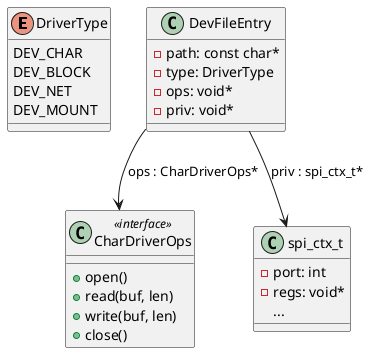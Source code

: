 @startuml


enum DriverType {
  DEV_CHAR
  DEV_BLOCK
  DEV_NET
  DEV_MOUNT
}


class DevFileEntry {
  - path: const char*
  - type: DriverType
  - ops: void*
  - priv: void*
}


class CharDriverOps <<interface>> {
  + open()
  + read(buf, len)
  + write(buf, len)
  + close()
}


class spi_ctx_t {
  - port: int
  - regs: void*
  ...
}


DevFileEntry --> CharDriverOps : ops : CharDriverOps*
DevFileEntry --> spi_ctx_t : priv : spi_ctx_t*

@enduml

